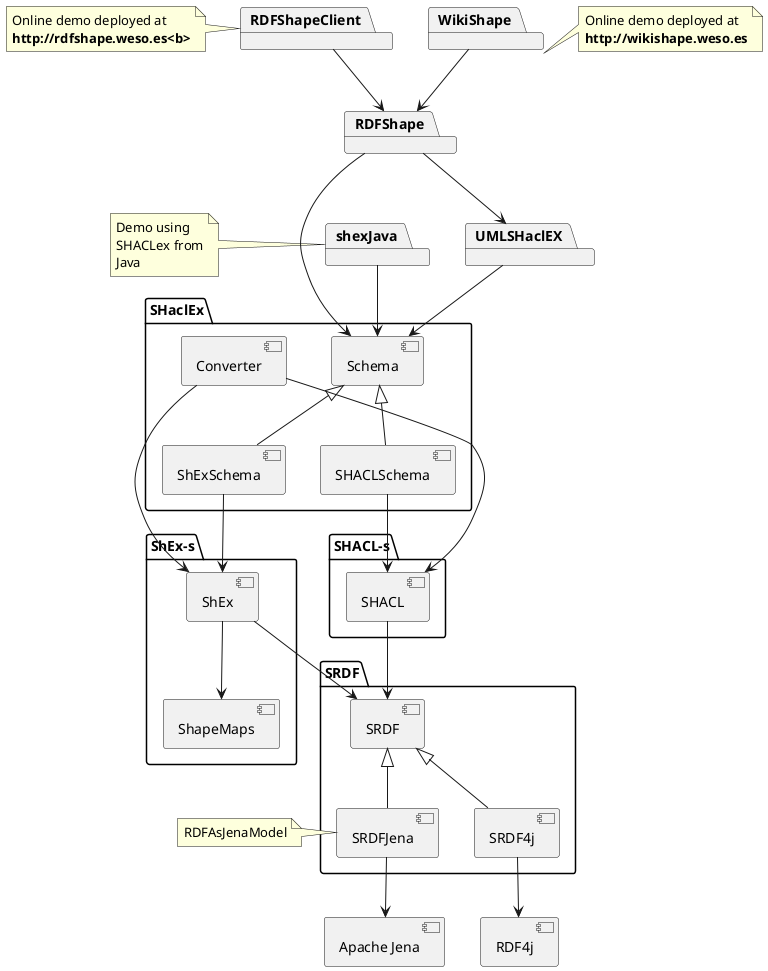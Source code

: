 @startuml

package SHaclEx {
[Schema] as Schema
[ShExSchema] as ShExSchema
[SHACLSchema] as SHACLSchema
[Converter] as Converter
}

package ShEx-s {
[ShEx] as ShEx
'[RBE] as RBE
[ShapeMaps] as shapeMaps
'[DepGraphs] as depGraphs

}

package SHACL-s {
 [SHACL] as SHACL
}

package SRDF {

 [SRDF] as SRDFComponent
 [SRDF4j] as SRDF4j
 [SRDFJena] as SRDFJena

}


note left of SRDFJena
 RDFAsJenaModel
end note

[Apache Jena] as ApacheJena
[RDF4j] as RDF4j

Schema <|-- ShExSchema
Schema <|-- SHACLSchema
ShExSchema --> ShEx
SHACLSchema --> SHACL
Converter --> ShEx
Converter --> SHACL
ShEx --> shapeMaps
'ShEx --> RBE
'ShEx --> depGraphs
SHACL --> SRDFComponent
ShEx --> SRDFComponent


package RDFShapeClient {

} 
package WikiShape {

} 

package RDFShape {

} 

package UMLSHaclEX {

}

package shexJava {

}


shexJava --> Schema
WikiShape --> RDFShape
RDFShape --> UMLSHaclEX
RDFShape --> Schema
UMLSHaclEX --> Schema
RDFShapeClient --> RDFShape

SRDFComponent <|-- SRDFJena
SRDFComponent <|-- SRDF4j
SRDFJena --> ApacheJena
SRDF4j --> RDF4j


note left of RDFShapeClient 
 Online demo deployed at
 <b>http://rdfshape.weso.es<b>
end note
note right of WikiShape 
 Online demo deployed at
 <b>http://wikishape.weso.es</b>
end note


note left of shexJava 
 Demo using
 SHACLex from
 Java
end note





@enduml
